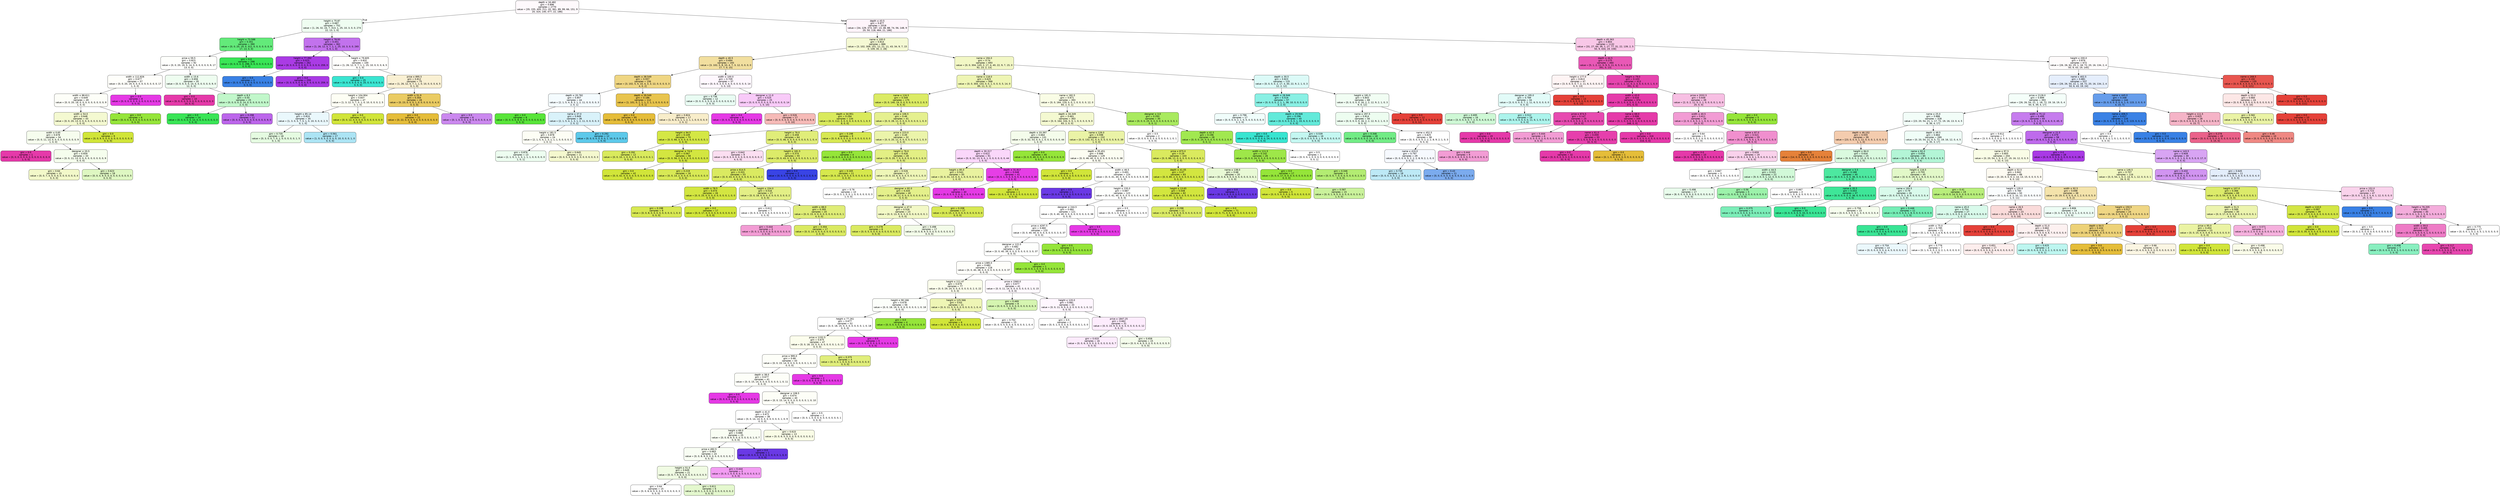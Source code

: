digraph Tree {
node [shape=box, style="filled, rounded", color="black", fontname=helvetica] ;
edge [fontname=helvetica] ;
0 [label=<depth &le; 16.482<br/>gini = 0.896<br/>samples = 2770<br/>value = [35, 155, 405, 211, 20, 361, 89, 99, 66, 151, 9<br/>20, 324, 140, 477, 22, 186]>, fillcolor="#fef9fc"] ;
1 [label=<height &le; 75.87<br/>gini = 0.687<br/>samples = 752<br/>value = [1, 26, 32, 24, 7, 313, 1, 25, 10, 3, 0, 0, 274<br/>22, 13, 1, 0]>, fillcolor="#effdf1"] ;
0 -> 1 [labeldistance=2.5, labelangle=45, headlabel="True"] ;
2 [label=<height &le; 73.588<br/>gini = 0.351<br/>samples = 390<br/>value = [0, 0, 20, 19, 0, 312, 0, 0, 0, 0, 0, 0, 9<br/>17, 13, 0, 0]>, fillcolor="#63ea7a"] ;
1 -> 2 ;
3 [label=<price &le; 59.5<br/>gini = 0.823<br/>samples = 92<br/>value = [0, 0, 20, 19, 0, 14, 0, 0, 0, 0, 0, 0, 9, 17<br/>13, 0, 0]>, fillcolor="#fefffc"] ;
2 -> 3 ;
4 [label=<width &le; 112.826<br/>gini = 0.677<br/>samples = 57<br/>value = [0, 0, 20, 19, 0, 0, 0, 0, 0, 0, 0, 0, 0, 17<br/>1, 0, 0]>, fillcolor="#fefefa"] ;
3 -> 4 ;
5 [label=<width &le; 88.611<br/>gini = 0.649<br/>samples = 49<br/>value = [0, 0, 20, 19, 0, 0, 0, 0, 0, 0, 0, 0, 0, 9<br/>1, 0, 0]>, fillcolor="#fdfef8"] ;
4 -> 5 ;
6 [label=<width &le; 54.0<br/>gini = 0.648<br/>samples = 43<br/>value = [0, 0, 20, 13, 0, 0, 0, 0, 0, 0, 0, 0, 0, 9<br/>1, 0, 0]>, fillcolor="#f4f9d1"] ;
5 -> 6 ;
7 [label=<width &le; 0.65<br/>gini = 0.678<br/>samples = 34<br/>value = [0, 0, 11, 13, 0, 0, 0, 0, 0, 0, 0, 0, 0, 9<br/>1, 0, 0]>, fillcolor="#f6fdee"] ;
6 -> 7 ;
8 [label=<gini = 0.0<br/>samples = 1<br/>value = [0, 0, 0, 0, 0, 0, 0, 0, 0, 0, 0, 0, 0, 0<br/>1, 0, 0]>, fillcolor="#e539a9"] ;
7 -> 8 ;
9 [label=<designer &le; 20.5<br/>gini = 0.659<br/>samples = 33<br/>value = [0, 0, 11, 13, 0, 0, 0, 0, 0, 0, 0, 0, 0, 9<br/>0, 0, 0]>, fillcolor="#f5fded"] ;
7 -> 9 ;
10 [label=<gini = 0.64<br/>samples = 15<br/>value = [0, 0, 7, 4, 0, 0, 0, 0, 0, 0, 0, 0, 0, 4<br/>0, 0, 0]>, fillcolor="#f2f8c9"] ;
9 -> 10 ;
11 [label=<gini = 0.623<br/>samples = 18<br/>value = [0, 0, 4, 9, 0, 0, 0, 0, 0, 0, 0, 0, 0, 5<br/>0, 0, 0]>, fillcolor="#def7c2"] ;
9 -> 11 ;
12 [label=<gini = 0.0<br/>samples = 9<br/>value = [0, 0, 9, 0, 0, 0, 0, 0, 0, 0, 0, 0, 0, 0<br/>0, 0, 0]>, fillcolor="#d1e539"] ;
6 -> 12 ;
13 [label=<gini = 0.0<br/>samples = 6<br/>value = [0, 0, 0, 6, 0, 0, 0, 0, 0, 0, 0, 0, 0, 0<br/>0, 0, 0]>, fillcolor="#95e539"] ;
5 -> 13 ;
14 [label=<gini = 0.0<br/>samples = 8<br/>value = [0, 0, 0, 0, 0, 0, 0, 0, 0, 0, 0, 0, 0, 8<br/>0, 0, 0]>, fillcolor="#e539e5"] ;
4 -> 14 ;
15 [label=<width &le; 15.6<br/>gini = 0.656<br/>samples = 35<br/>value = [0, 0, 0, 0, 0, 14, 0, 0, 0, 0, 0, 0, 9, 0<br/>12, 0, 0]>, fillcolor="#eefdf0"] ;
3 -> 15 ;
16 [label=<gini = 0.0<br/>samples = 10<br/>value = [0, 0, 0, 0, 0, 0, 0, 0, 0, 0, 0, 0, 0, 0<br/>10, 0, 0]>, fillcolor="#e539a9"] ;
15 -> 16 ;
17 [label=<depth &le; 8.3<br/>gini = 0.55<br/>samples = 25<br/>value = [0, 0, 0, 0, 0, 14, 0, 0, 0, 0, 0, 0, 9, 0<br/>2, 0, 0]>, fillcolor="#c1f7ca"] ;
15 -> 17 ;
18 [label=<gini = 0.0<br/>samples = 14<br/>value = [0, 0, 0, 0, 0, 14, 0, 0, 0, 0, 0, 0, 0, 0<br/>0, 0, 0]>, fillcolor="#39e556"] ;
17 -> 18 ;
19 [label=<gini = 0.298<br/>samples = 11<br/>value = [0, 0, 0, 0, 0, 0, 0, 0, 0, 0, 0, 0, 9, 0<br/>2, 0, 0]>, fillcolor="#bc65eb"] ;
17 -> 19 ;
20 [label=<gini = 0.0<br/>samples = 298<br/>value = [0, 0, 0, 0, 0, 298, 0, 0, 0, 0, 0, 0, 0, 0<br/>0, 0, 0]>, fillcolor="#39e556"] ;
2 -> 20 ;
21 [label=<height &le; 78.93<br/>gini = 0.451<br/>samples = 362<br/>value = [1, 26, 12, 5, 7, 1, 1, 25, 10, 3, 0, 0, 265<br/>5, 0, 1, 0]>, fillcolor="#c272ed"] ;
1 -> 21 ;
22 [label=<height &le; 77.392<br/>gini = 0.023<br/>samples = 262<br/>value = [0, 0, 0, 0, 0, 0, 0, 0, 0, 3, 0, 0, 259, 0<br/>0, 0, 0]>, fillcolor="#aa3be5"] ;
21 -> 22 ;
23 [label=<gini = 0.0<br/>samples = 3<br/>value = [0, 0, 0, 0, 0, 0, 0, 0, 0, 3, 0, 0, 0, 0<br/>0, 0, 0]>, fillcolor="#3981e5"] ;
22 -> 23 ;
24 [label=<gini = 0.0<br/>samples = 259<br/>value = [0, 0, 0, 0, 0, 0, 0, 0, 0, 0, 0, 0, 259, 0<br/>0, 0, 0]>, fillcolor="#a939e5"] ;
22 -> 24 ;
25 [label=<height &le; 79.605<br/>gini = 0.832<br/>samples = 100<br/>value = [1, 26, 12, 5, 7, 1, 1, 25, 10, 0, 0, 0, 6, 5<br/>0, 1, 0]>, fillcolor="#fffefc"] ;
21 -> 25 ;
26 [label=<gini = 0.0<br/>samples = 25<br/>value = [0, 0, 0, 0, 0, 0, 0, 25, 0, 0, 0, 0, 0, 0<br/>0, 0, 0]>, fillcolor="#39e5d1"] ;
25 -> 26 ;
27 [label=<price &le; 895.5<br/>gini = 0.812<br/>samples = 75<br/>value = [1, 26, 12, 5, 7, 1, 1, 0, 10, 0, 0, 0, 6, 5<br/>0, 1, 0]>, fillcolor="#f9f0d3"] ;
25 -> 27 ;
28 [label=<height &le; 104.904<br/>gini = 0.837<br/>samples = 47<br/>value = [1, 3, 12, 5, 7, 0, 1, 0, 10, 0, 0, 0, 2, 5<br/>0, 1, 0]>, fillcolor="#fdfef4"] ;
27 -> 28 ;
29 [label=<height &le; 85.14<br/>gini = 0.824<br/>samples = 35<br/>value = [1, 3, 0, 5, 7, 0, 1, 0, 10, 0, 0, 0, 2, 5<br/>0, 1, 0]>, fillcolor="#eaf8fc"] ;
28 -> 29 ;
30 [label=<gini = 0.735<br/>samples = 18<br/>value = [0, 3, 0, 0, 7, 0, 1, 0, 0, 0, 0, 0, 1, 5<br/>0, 1, 0]>, fillcolor="#e5fbe1"] ;
29 -> 30 ;
31 [label=<gini = 0.561<br/>samples = 17<br/>value = [1, 0, 0, 5, 0, 0, 0, 0, 10, 0, 0, 0, 1, 0<br/>0, 0, 0]>, fillcolor="#ace4f4"] ;
29 -> 31 ;
32 [label=<gini = 0.0<br/>samples = 12<br/>value = [0, 0, 12, 0, 0, 0, 0, 0, 0, 0, 0, 0, 0, 0<br/>0, 0, 0]>, fillcolor="#d1e539"] ;
28 -> 32 ;
33 [label=<width &le; 51.9<br/>gini = 0.304<br/>samples = 28<br/>value = [0, 23, 0, 0, 0, 1, 0, 0, 0, 0, 0, 0, 4, 0<br/>0, 0, 0]>, fillcolor="#eacb62"] ;
27 -> 33 ;
34 [label=<gini = 0.0<br/>samples = 22<br/>value = [0, 22, 0, 0, 0, 0, 0, 0, 0, 0, 0, 0, 0, 0<br/>0, 0, 0]>, fillcolor="#e5bd39"] ;
33 -> 34 ;
35 [label=<gini = 0.5<br/>samples = 6<br/>value = [0, 1, 0, 0, 0, 1, 0, 0, 0, 0, 0, 0, 4, 0<br/>0, 0, 0]>, fillcolor="#cb88ef"] ;
33 -> 35 ;
36 [label=<depth &le; 43.5<br/>gini = 0.877<br/>samples = 2018<br/>value = [34, 129, 373, 187, 13, 48, 88, 74, 56, 148, 9<br/>20, 50, 118, 464, 21, 186]>, fillcolor="#fef4fa"] ;
0 -> 36 [labeldistance=2.5, labelangle=-45, headlabel="False"] ;
37 [label=<name &le; 100.0<br/>gini = 0.814<br/>samples = 886<br/>value = [3, 102, 309, 151, 12, 21, 11, 43, 34, 9, 7, 15<br/>0, 109, 30, 2, 28]>, fillcolor="#f5f9d4"] ;
36 -> 37 ;
38 [label=<depth &le; 40.5<br/>gini = 0.694<br/>samples = 193<br/>value = [3, 102, 5, 8, 10, 4, 7, 3, 12, 0, 0, 0, 0<br/>17, 7, 0, 15]>, fillcolor="#f2df9f"] ;
37 -> 38 ;
39 [label=<depth &le; 38.549<br/>gini = 0.557<br/>samples = 156<br/>value = [3, 102, 5, 5, 10, 4, 3, 3, 12, 0, 0, 0, 0, 3<br/>4, 0, 2]>, fillcolor="#efd683"] ;
38 -> 39 ;
40 [label=<depth &le; 20.782<br/>gini = 0.857<br/>samples = 44<br/>value = [2, 1, 5, 4, 9, 3, 1, 2, 11, 0, 0, 0, 0, 3<br/>2, 0, 1]>, fillcolor="#f4fbfe"] ;
39 -> 40 ;
41 [label=<gini = 0.0<br/>samples = 8<br/>value = [0, 0, 0, 0, 8, 0, 0, 0, 0, 0, 0, 0, 0, 0<br/>0, 0, 0]>, fillcolor="#58e539"] ;
40 -> 41 ;
42 [label=<name &le; 37.0<br/>gini = 0.849<br/>samples = 36<br/>value = [2, 1, 5, 4, 1, 3, 1, 2, 11, 0, 0, 0, 0, 3<br/>2, 0, 1]>, fillcolor="#d9f2fa"] ;
40 -> 42 ;
43 [label=<height &le; 181.5<br/>gini = 0.878<br/>samples = 24<br/>value = [2, 1, 5, 4, 1, 3, 1, 1, 1, 0, 0, 0, 0, 3<br/>1, 0, 1]>, fillcolor="#fdfef5"] ;
42 -> 43 ;
44 [label=<gini = 0.876<br/>samples = 13<br/>value = [2, 1, 0, 1, 1, 3, 1, 1, 1, 0, 0, 0, 0, 0<br/>1, 0, 1]>, fillcolor="#edfdf0"] ;
43 -> 44 ;
45 [label=<gini = 0.645<br/>samples = 11<br/>value = [0, 0, 5, 3, 0, 0, 0, 0, 0, 0, 0, 0, 0, 3<br/>0, 0, 0]>, fillcolor="#f4f8ce"] ;
43 -> 45 ;
46 [label=<gini = 0.292<br/>samples = 12<br/>value = [0, 0, 0, 0, 0, 0, 0, 1, 10, 0, 0, 0, 0, 0<br/>1, 0, 0]>, fillcolor="#5dc9ea"] ;
42 -> 46 ;
47 [label=<depth &le; 39.549<br/>gini = 0.186<br/>samples = 112<br/>value = [1, 101, 0, 1, 1, 1, 2, 1, 1, 0, 0, 0, 0, 0<br/>2, 0, 1]>, fillcolor="#e8c44d"] ;
39 -> 47 ;
48 [label=<gini = 0.0<br/>samples = 95<br/>value = [0, 95, 0, 0, 0, 0, 0, 0, 0, 0, 0, 0, 0, 0<br/>0, 0, 0]>, fillcolor="#e5bd39"] ;
47 -> 48 ;
49 [label=<gini = 0.824<br/>samples = 17<br/>value = [1, 6, 0, 1, 1, 1, 2, 1, 1, 0, 0, 0, 0, 0<br/>2, 0, 1]>, fillcolor="#f8edca"] ;
47 -> 49 ;
50 [label=<width &le; 100.0<br/>gini = 0.709<br/>samples = 37<br/>value = [0, 0, 0, 3, 0, 0, 4, 0, 0, 0, 0, 0, 0, 14<br/>3, 0, 13]>, fillcolor="#fef7fe"] ;
38 -> 50 ;
51 [label=<gini = 0.736<br/>samples = 12<br/>value = [0, 0, 0, 3, 0, 0, 4, 0, 0, 0, 0, 0, 0, 0<br/>2, 0, 3]>, fillcolor="#e9fcf3"] ;
50 -> 51 ;
52 [label=<designer &le; 11.0<br/>gini = 0.525<br/>samples = 25<br/>value = [0, 0, 0, 0, 0, 0, 0, 0, 0, 0, 0, 0, 0, 14<br/>1, 0, 10]>, fillcolor="#f8caf8"] ;
50 -> 52 ;
53 [label=<gini = 0.0<br/>samples = 8<br/>value = [0, 0, 0, 0, 0, 0, 0, 0, 0, 0, 0, 0, 0, 8<br/>0, 0, 0]>, fillcolor="#e539e5"] ;
52 -> 53 ;
54 [label=<gini = 0.526<br/>samples = 17<br/>value = [0, 0, 0, 0, 0, 0, 0, 0, 0, 0, 0, 0, 0, 6<br/>1, 0, 10]>, fillcolor="#f6bab7"] ;
52 -> 54 ;
55 [label=<name &le; 194.0<br/>gini = 0.74<br/>samples = 693<br/>value = [0, 0, 304, 143, 2, 17, 4, 40, 22, 9, 7, 15, 0<br/>92, 23, 2, 13]>, fillcolor="#f2f7c5"] ;
37 -> 55 ;
56 [label=<name &le; 118.0<br/>gini = 0.625<br/>samples = 568<br/>value = [0, 0, 304, 143, 0, 0, 1, 0, 0, 0, 5, 14, 0<br/>89, 11, 0, 1]>, fillcolor="#eef5b4"] ;
55 -> 56 ;
57 [label=<name &le; 116.5<br/>gini = 0.349<br/>samples = 175<br/>value = [0, 0, 140, 14, 0, 0, 0, 0, 0, 0, 5, 2, 0, 5<br/>9, 0, 0]>, fillcolor="#dbeb64"] ;
56 -> 57 ;
58 [label=<depth &le; 34.951<br/>gini = 0.294<br/>samples = 134<br/>value = [0, 0, 112, 3, 0, 0, 0, 0, 0, 0, 5, 1, 0, 5<br/>8, 0, 0]>, fillcolor="#d9ea5c"] ;
57 -> 58 ;
59 [label=<height &le; 94.5<br/>gini = 0.109<br/>samples = 70<br/>value = [0, 0, 66, 3, 0, 0, 0, 0, 0, 0, 0, 0, 0, 1<br/>0, 0, 0]>, fillcolor="#d4e745"] ;
58 -> 59 ;
60 [label=<gini = 0.292<br/>samples = 12<br/>value = [0, 0, 10, 1, 0, 0, 0, 0, 0, 0, 0, 0, 0, 1<br/>0, 0, 0]>, fillcolor="#d9ea5d"] ;
59 -> 60 ;
61 [label=<designer &le; 74.0<br/>gini = 0.067<br/>samples = 58<br/>value = [0, 0, 56, 2, 0, 0, 0, 0, 0, 0, 0, 0, 0, 0<br/>0, 0, 0]>, fillcolor="#d3e640"] ;
59 -> 61 ;
62 [label=<gini = 0.0<br/>samples = 42<br/>value = [0, 0, 42, 0, 0, 0, 0, 0, 0, 0, 0, 0, 0, 0<br/>0, 0, 0]>, fillcolor="#d1e539"] ;
61 -> 62 ;
63 [label=<gini = 0.219<br/>samples = 16<br/>value = [0, 0, 14, 2, 0, 0, 0, 0, 0, 0, 0, 0, 0, 0<br/>0, 0, 0]>, fillcolor="#d8e955"] ;
61 -> 63 ;
64 [label=<height &le; 76.0<br/>gini = 0.458<br/>samples = 64<br/>value = [0, 0, 46, 0, 0, 0, 0, 0, 0, 0, 5, 1, 0, 4<br/>8, 0, 0]>, fillcolor="#e0ed79"] ;
58 -> 64 ;
65 [label=<gini = 0.642<br/>samples = 9<br/>value = [0, 0, 3, 0, 0, 0, 0, 0, 0, 0, 0, 0, 0, 2<br/>4, 0, 0]>, fillcolor="#fbdef1"] ;
64 -> 65 ;
66 [label=<height &le; 181.5<br/>gini = 0.374<br/>samples = 55<br/>value = [0, 0, 43, 0, 0, 0, 0, 0, 0, 0, 5, 1, 0, 2<br/>4, 0, 0]>, fillcolor="#dceb69"] ;
64 -> 66 ;
67 [label=<price &le; 614.5<br/>gini = 0.331<br/>samples = 53<br/>value = [0, 0, 43, 0, 0, 0, 0, 0, 0, 0, 3, 1, 0, 2<br/>4, 0, 0]>, fillcolor="#daea61"] ;
66 -> 67 ;
68 [label=<width &le; 78.5<br/>gini = 0.074<br/>samples = 26<br/>value = [0, 0, 25, 0, 0, 0, 0, 0, 0, 0, 0, 1, 0, 0<br/>0, 0, 0]>, fillcolor="#d3e641"] ;
67 -> 68 ;
69 [label=<gini = 0.198<br/>samples = 9<br/>value = [0, 0, 8, 0, 0, 0, 0, 0, 0, 0, 0, 1, 0, 0<br/>0, 0, 0]>, fillcolor="#d7e852"] ;
68 -> 69 ;
70 [label=<gini = 0.0<br/>samples = 17<br/>value = [0, 0, 17, 0, 0, 0, 0, 0, 0, 0, 0, 0, 0, 0<br/>0, 0, 0]>, fillcolor="#d1e539"] ;
68 -> 70 ;
71 [label=<height &le; 154.0<br/>gini = 0.516<br/>samples = 27<br/>value = [0, 0, 18, 0, 0, 0, 0, 0, 0, 0, 3, 0, 0, 2<br/>4, 0, 0]>, fillcolor="#e3ef86"] ;
67 -> 71 ;
72 [label=<gini = 0.612<br/>samples = 7<br/>value = [0, 0, 3, 0, 0, 0, 0, 0, 0, 0, 3, 0, 0, 1<br/>0, 0, 0]>, fillcolor="#ffffff"] ;
71 -> 72 ;
73 [label=<width &le; 88.0<br/>gini = 0.395<br/>samples = 20<br/>value = [0, 0, 15, 0, 0, 0, 0, 0, 0, 0, 0, 0, 0, 1<br/>4, 0, 0]>, fillcolor="#dfed77"] ;
71 -> 73 ;
74 [label=<gini = 0.444<br/>samples = 3<br/>value = [0, 0, 1, 0, 0, 0, 0, 0, 0, 0, 0, 0, 0, 0<br/>2, 0, 0]>, fillcolor="#f29cd4"] ;
73 -> 74 ;
75 [label=<gini = 0.304<br/>samples = 17<br/>value = [0, 0, 14, 0, 0, 0, 0, 0, 0, 0, 0, 0, 0, 1<br/>2, 0, 0]>, fillcolor="#daea61"] ;
73 -> 75 ;
76 [label=<gini = 0.0<br/>samples = 2<br/>value = [0, 0, 0, 0, 0, 0, 0, 0, 0, 0, 2, 0, 0, 0<br/>0, 0, 0]>, fillcolor="#3944e5"] ;
66 -> 76 ;
77 [label=<price &le; 106.5<br/>gini = 0.46<br/>samples = 41<br/>value = [0, 0, 28, 11, 0, 0, 0, 0, 0, 0, 0, 1, 0, 0<br/>1, 0, 0]>, fillcolor="#e5f08f"] ;
57 -> 77 ;
78 [label=<gini = 0.198<br/>samples = 9<br/>value = [0, 0, 8, 0, 0, 0, 0, 0, 0, 0, 0, 0, 0, 0<br/>1, 0, 0]>, fillcolor="#d7e852"] ;
77 -> 78 ;
79 [label=<price &le; 223.0<br/>gini = 0.49<br/>samples = 32<br/>value = [0, 0, 20, 11, 0, 0, 0, 0, 0, 0, 0, 1, 0, 0<br/>0, 0, 0]>, fillcolor="#ebf4aa"] ;
77 -> 79 ;
80 [label=<gini = 0.0<br/>samples = 4<br/>value = [0, 0, 0, 4, 0, 0, 0, 0, 0, 0, 0, 0, 0, 0<br/>0, 0, 0]>, fillcolor="#95e539"] ;
79 -> 80 ;
81 [label=<height &le; 76.0<br/>gini = 0.426<br/>samples = 28<br/>value = [0, 0, 20, 7, 0, 0, 0, 0, 0, 0, 0, 1, 0, 0<br/>0, 0, 0]>, fillcolor="#e3ef84"] ;
79 -> 81 ;
82 [label=<gini = 0.165<br/>samples = 11<br/>value = [0, 0, 10, 1, 0, 0, 0, 0, 0, 0, 0, 0, 0, 0<br/>0, 0, 0]>, fillcolor="#d6e84d"] ;
81 -> 82 ;
83 [label=<gini = 0.526<br/>samples = 17<br/>value = [0, 0, 10, 6, 0, 0, 0, 0, 0, 0, 0, 1, 0, 0<br/>0, 0, 0]>, fillcolor="#eef6b7"] ;
81 -> 83 ;
84 [label=<name &le; 182.5<br/>gini = 0.671<br/>samples = 393<br/>value = [0, 0, 164, 129, 0, 0, 1, 0, 0, 0, 0, 12, 0<br/>84, 2, 0, 1]>, fillcolor="#f9fce5"] ;
56 -> 84 ;
85 [label=<depth &le; 34.349<br/>gini = 0.661<br/>samples = 363<br/>value = [0, 0, 164, 104, 0, 0, 1, 0, 0, 0, 0, 9, 0<br/>83, 2, 0, 0]>, fillcolor="#f4f9d1"] ;
84 -> 85 ;
86 [label=<depth &le; 33.397<br/>gini = 0.664<br/>samples = 131<br/>value = [0, 0, 32, 53, 0, 0, 1, 0, 0, 0, 0, 0, 0, 44<br/>1, 0, 0]>, fillcolor="#f4fceb"] ;
85 -> 86 ;
87 [label=<depth &le; 30.317<br/>gini = 0.622<br/>samples = 91<br/>value = [0, 0, 32, 13, 0, 0, 1, 0, 0, 0, 0, 0, 0, 44<br/>1, 0, 0]>, fillcolor="#fad7fa"] ;
86 -> 87 ;
88 [label=<height &le; 85.0<br/>gini = 0.541<br/>samples = 50<br/>value = [0, 0, 31, 13, 0, 0, 1, 0, 0, 0, 0, 0, 0, 4<br/>1, 0, 0]>, fillcolor="#e9f29f"] ;
87 -> 88 ;
89 [label=<gini = 0.76<br/>samples = 10<br/>value = [0, 0, 3, 2, 0, 0, 1, 0, 0, 0, 0, 0, 0, 3<br/>1, 0, 0]>, fillcolor="#ffffff"] ;
88 -> 89 ;
90 [label=<designer &le; 82.0<br/>gini = 0.434<br/>samples = 40<br/>value = [0, 0, 28, 11, 0, 0, 0, 0, 0, 0, 0, 0, 0, 1<br/>0, 0, 0]>, fillcolor="#e4f08b"] ;
88 -> 90 ;
91 [label=<designer &le; 47.0<br/>gini = 0.526<br/>samples = 23<br/>value = [0, 0, 13, 9, 0, 0, 0, 0, 0, 0, 0, 0, 0, 1<br/>0, 0, 0]>, fillcolor="#f2f8c6"] ;
90 -> 91 ;
92 [label=<gini = 0.278<br/>samples = 6<br/>value = [0, 0, 5, 0, 0, 0, 0, 0, 0, 0, 0, 0, 0, 1<br/>0, 0, 0]>, fillcolor="#daea61"] ;
91 -> 92 ;
93 [label=<gini = 0.498<br/>samples = 17<br/>value = [0, 0, 8, 9, 0, 0, 0, 0, 0, 0, 0, 0, 0, 0<br/>0, 0, 0]>, fillcolor="#f3fce9"] ;
91 -> 93 ;
94 [label=<gini = 0.208<br/>samples = 17<br/>value = [0, 0, 15, 2, 0, 0, 0, 0, 0, 0, 0, 0, 0, 0<br/>0, 0, 0]>, fillcolor="#d7e853"] ;
90 -> 94 ;
95 [label=<depth &le; 31.817<br/>gini = 0.048<br/>samples = 41<br/>value = [0, 0, 1, 0, 0, 0, 0, 0, 0, 0, 0, 0, 0, 40<br/>0, 0, 0]>, fillcolor="#e63ee6"] ;
87 -> 95 ;
96 [label=<gini = 0.0<br/>samples = 40<br/>value = [0, 0, 0, 0, 0, 0, 0, 0, 0, 0, 0, 0, 0, 40<br/>0, 0, 0]>, fillcolor="#e539e5"] ;
95 -> 96 ;
97 [label=<gini = 0.0<br/>samples = 1<br/>value = [0, 0, 1, 0, 0, 0, 0, 0, 0, 0, 0, 0, 0, 0<br/>0, 0, 0]>, fillcolor="#d1e539"] ;
95 -> 97 ;
98 [label=<gini = 0.0<br/>samples = 40<br/>value = [0, 0, 0, 40, 0, 0, 0, 0, 0, 0, 0, 0, 0, 0<br/>0, 0, 0]>, fillcolor="#95e539"] ;
86 -> 98 ;
99 [label=<name &le; 126.0<br/>gini = 0.598<br/>samples = 232<br/>value = [0, 0, 132, 51, 0, 0, 0, 0, 0, 0, 0, 9, 0, 39<br/>1, 0, 0]>, fillcolor="#eaf3a6"] ;
85 -> 99 ;
100 [label=<depth &le; 35.451<br/>gini = 0.688<br/>samples = 129<br/>value = [0, 0, 46, 40, 0, 0, 0, 0, 0, 0, 0, 5, 0, 38<br/>0, 0, 0]>, fillcolor="#fcfdf2"] ;
99 -> 100 ;
101 [label=<gini = 0.0<br/>samples = 5<br/>value = [0, 0, 5, 0, 0, 0, 0, 0, 0, 0, 0, 0, 0, 0<br/>0, 0, 0]>, fillcolor="#d1e539"] ;
100 -> 101 ;
102 [label=<width &le; 46.5<br/>gini = 0.691<br/>samples = 124<br/>value = [0, 0, 41, 40, 0, 0, 0, 0, 0, 0, 0, 5, 0, 38<br/>0, 0, 0]>, fillcolor="#fefffd"] ;
100 -> 102 ;
103 [label=<gini = 0.0<br/>samples = 1<br/>value = [0, 0, 0, 0, 0, 0, 0, 0, 0, 0, 0, 1, 0, 0<br/>0, 0, 0]>, fillcolor="#6a39e5"] ;
102 -> 103 ;
104 [label=<height &le; 235.0<br/>gini = 0.687<br/>samples = 123<br/>value = [0, 0, 41, 40, 0, 0, 0, 0, 0, 0, 0, 4, 0, 38<br/>0, 0, 0]>, fillcolor="#fefffd"] ;
102 -> 104 ;
105 [label=<designer &le; 244.5<br/>gini = 0.682<br/>samples = 121<br/>value = [0, 0, 40, 40, 0, 0, 0, 0, 0, 0, 0, 3, 0, 38<br/>0, 0, 0]>, fillcolor="#ffffff"] ;
104 -> 105 ;
106 [label=<price &le; 4297.5<br/>gini = 0.682<br/>samples = 120<br/>value = [0, 0, 40, 40, 0, 0, 0, 0, 0, 0, 0, 3, 0, 37<br/>0, 0, 0]>, fillcolor="#ffffff"] ;
105 -> 106 ;
107 [label=<designer &le; 122.0<br/>gini = 0.682<br/>samples = 119<br/>value = [0, 0, 40, 39, 0, 0, 0, 0, 0, 0, 0, 3, 0, 37<br/>0, 0, 0]>, fillcolor="#fefffd"] ;
106 -> 107 ;
108 [label=<price &le; 1385.0<br/>gini = 0.682<br/>samples = 118<br/>value = [0, 0, 40, 38, 0, 0, 0, 0, 0, 0, 0, 3, 0, 37<br/>0, 0, 0]>, fillcolor="#fefefa"] ;
107 -> 108 ;
109 [label=<height &le; 111.47<br/>gini = 0.679<br/>samples = 77<br/>value = [0, 0, 29, 24, 0, 0, 0, 0, 0, 0, 0, 2, 0, 22<br/>0, 0, 0]>, fillcolor="#fbfdec"] ;
108 -> 109 ;
110 [label=<height &le; 90.166<br/>gini = 0.678<br/>samples = 56<br/>value = [0, 0, 18, 19, 0, 0, 0, 0, 0, 0, 0, 1, 0, 18<br/>0, 0, 0]>, fillcolor="#fcfefa"] ;
109 -> 110 ;
111 [label=<height &le; 77.261<br/>gini = 0.677<br/>samples = 52<br/>value = [0, 0, 18, 15, 0, 0, 0, 0, 0, 0, 0, 1, 0, 18<br/>0, 0, 0]>, fillcolor="#ffffff"] ;
110 -> 111 ;
112 [label=<price &le; 1152.5<br/>gini = 0.675<br/>samples = 47<br/>value = [0, 0, 18, 15, 0, 0, 0, 0, 0, 0, 0, 1, 0, 13<br/>0, 0, 0]>, fillcolor="#fbfdec"] ;
111 -> 112 ;
113 [label=<price &le; 995.0<br/>gini = 0.68<br/>samples = 43<br/>value = [0, 0, 15, 14, 0, 0, 0, 0, 0, 0, 0, 1, 0, 13<br/>0, 0, 0]>, fillcolor="#fdfef8"] ;
112 -> 113 ;
114 [label=<depth &le; 38.0<br/>gini = 0.677<br/>samples = 41<br/>value = [0, 0, 15, 14, 0, 0, 0, 0, 0, 0, 0, 1, 0, 11<br/>0, 0, 0]>, fillcolor="#fdfef8"] ;
113 -> 114 ;
115 [label=<gini = 0.0<br/>samples = 1<br/>value = [0, 0, 0, 0, 0, 0, 0, 0, 0, 0, 0, 0, 0, 1<br/>0, 0, 0]>, fillcolor="#e539e5"] ;
114 -> 115 ;
116 [label=<designer &le; 108.5<br/>gini = 0.674<br/>samples = 40<br/>value = [0, 0, 15, 14, 0, 0, 0, 0, 0, 0, 0, 1, 0, 10<br/>0, 0, 0]>, fillcolor="#fdfef7"] ;
114 -> 116 ;
117 [label=<depth &le; 41.0<br/>gini = 0.672<br/>samples = 38<br/>value = [0, 0, 14, 14, 0, 0, 0, 0, 0, 0, 0, 1, 0, 9<br/>0, 0, 0]>, fillcolor="#ffffff"] ;
116 -> 117 ;
118 [label=<height &le; 69.0<br/>gini = 0.688<br/>samples = 25<br/>value = [0, 0, 8, 9, 0, 0, 0, 0, 0, 0, 0, 1, 0, 7<br/>0, 0, 0]>, fillcolor="#f9fdf3"] ;
117 -> 118 ;
119 [label=<price &le; 492.5<br/>gini = 0.663<br/>samples = 24<br/>value = [0, 0, 8, 9, 0, 0, 0, 0, 0, 0, 0, 0, 0, 7<br/>0, 0, 0]>, fillcolor="#f8fdf3"] ;
118 -> 119 ;
120 [label=<height &le; 51.0<br/>gini = 0.649<br/>samples = 21<br/>value = [0, 0, 7, 9, 0, 0, 0, 0, 0, 0, 0, 0, 0, 5<br/>0, 0, 0]>, fillcolor="#f0fbe3"] ;
119 -> 120 ;
121 [label=<gini = 0.64<br/>samples = 15<br/>value = [0, 0, 6, 6, 0, 0, 0, 0, 0, 0, 0, 0, 0, 3<br/>0, 0, 0]>, fillcolor="#ffffff"] ;
120 -> 121 ;
122 [label=<gini = 0.611<br/>samples = 6<br/>value = [0, 0, 1, 3, 0, 0, 0, 0, 0, 0, 0, 0, 0, 2<br/>0, 0, 0]>, fillcolor="#e4f8ce"] ;
120 -> 122 ;
123 [label=<gini = 0.444<br/>samples = 3<br/>value = [0, 0, 1, 0, 0, 0, 0, 0, 0, 0, 0, 0, 0, 2<br/>0, 0, 0]>, fillcolor="#f29cf2"] ;
119 -> 123 ;
124 [label=<gini = 0.0<br/>samples = 1<br/>value = [0, 0, 0, 0, 0, 0, 0, 0, 0, 0, 0, 1, 0, 0<br/>0, 0, 0]>, fillcolor="#6a39e5"] ;
118 -> 124 ;
125 [label=<gini = 0.615<br/>samples = 13<br/>value = [0, 0, 6, 5, 0, 0, 0, 0, 0, 0, 0, 0, 0, 2<br/>0, 0, 0]>, fillcolor="#f9fce6"] ;
117 -> 125 ;
126 [label=<gini = 0.5<br/>samples = 2<br/>value = [0, 0, 1, 0, 0, 0, 0, 0, 0, 0, 0, 0, 0, 1<br/>0, 0, 0]>, fillcolor="#ffffff"] ;
116 -> 126 ;
127 [label=<gini = 0.0<br/>samples = 2<br/>value = [0, 0, 0, 0, 0, 0, 0, 0, 0, 0, 0, 0, 0, 2<br/>0, 0, 0]>, fillcolor="#e539e5"] ;
113 -> 127 ;
128 [label=<gini = 0.375<br/>samples = 4<br/>value = [0, 0, 3, 1, 0, 0, 0, 0, 0, 0, 0, 0, 0, 0<br/>0, 0, 0]>, fillcolor="#e0ee7b"] ;
112 -> 128 ;
129 [label=<gini = 0.0<br/>samples = 5<br/>value = [0, 0, 0, 0, 0, 0, 0, 0, 0, 0, 0, 0, 0, 5<br/>0, 0, 0]>, fillcolor="#e539e5"] ;
111 -> 129 ;
130 [label=<gini = 0.0<br/>samples = 4<br/>value = [0, 0, 0, 4, 0, 0, 0, 0, 0, 0, 0, 0, 0, 0<br/>0, 0, 0]>, fillcolor="#95e539"] ;
110 -> 130 ;
131 [label=<height &le; 125.566<br/>gini = 0.63<br/>samples = 21<br/>value = [0, 0, 11, 5, 0, 0, 0, 0, 0, 0, 0, 1, 0, 4<br/>0, 0, 0]>, fillcolor="#eef5b5"] ;
109 -> 131 ;
132 [label=<gini = 0.0<br/>samples = 6<br/>value = [0, 0, 6, 0, 0, 0, 0, 0, 0, 0, 0, 0, 0, 0<br/>0, 0, 0]>, fillcolor="#d1e539"] ;
131 -> 132 ;
133 [label=<gini = 0.702<br/>samples = 15<br/>value = [0, 0, 5, 5, 0, 0, 0, 0, 0, 0, 0, 1, 0, 4<br/>0, 0, 0]>, fillcolor="#ffffff"] ;
131 -> 133 ;
134 [label=<price &le; 1560.0<br/>gini = 0.677<br/>samples = 41<br/>value = [0, 0, 11, 14, 0, 0, 0, 0, 0, 0, 0, 1, 0, 15<br/>0, 0, 0]>, fillcolor="#fef8fe"] ;
108 -> 134 ;
135 [label=<gini = 0.469<br/>samples = 8<br/>value = [0, 0, 0, 5, 0, 0, 0, 0, 0, 0, 0, 0, 0, 3<br/>0, 0, 0]>, fillcolor="#d5f5b0"] ;
134 -> 135 ;
136 [label=<height &le; 120.0<br/>gini = 0.681<br/>samples = 33<br/>value = [0, 0, 11, 9, 0, 0, 0, 0, 0, 0, 0, 1, 0, 12<br/>0, 0, 0]>, fillcolor="#fef6fe"] ;
134 -> 136 ;
137 [label=<gini = 0.5<br/>samples = 2<br/>value = [0, 0, 1, 0, 0, 0, 0, 0, 0, 0, 0, 1, 0, 0<br/>0, 0, 0]>, fillcolor="#ffffff"] ;
136 -> 137 ;
138 [label=<price &le; 1847.25<br/>gini = 0.662<br/>samples = 31<br/>value = [0, 0, 10, 9, 0, 0, 0, 0, 0, 0, 0, 0, 0, 12<br/>0, 0, 0]>, fillcolor="#fdecfd"] ;
136 -> 138 ;
139 [label=<gini = 0.633<br/>samples = 16<br/>value = [0, 0, 6, 3, 0, 0, 0, 0, 0, 0, 0, 0, 0, 7<br/>0, 0, 0]>, fillcolor="#fcebfc"] ;
138 -> 139 ;
140 [label=<gini = 0.658<br/>samples = 15<br/>value = [0, 0, 4, 6, 0, 0, 0, 0, 0, 0, 0, 0, 0, 5<br/>0, 0, 0]>, fillcolor="#f4fceb"] ;
138 -> 140 ;
141 [label=<gini = 0.0<br/>samples = 1<br/>value = [0, 0, 0, 1, 0, 0, 0, 0, 0, 0, 0, 0, 0, 0<br/>0, 0, 0]>, fillcolor="#95e539"] ;
107 -> 141 ;
142 [label=<gini = 0.0<br/>samples = 1<br/>value = [0, 0, 0, 1, 0, 0, 0, 0, 0, 0, 0, 0, 0, 0<br/>0, 0, 0]>, fillcolor="#95e539"] ;
106 -> 142 ;
143 [label=<gini = 0.0<br/>samples = 1<br/>value = [0, 0, 0, 0, 0, 0, 0, 0, 0, 0, 0, 0, 0, 1<br/>0, 0, 0]>, fillcolor="#e539e5"] ;
105 -> 143 ;
144 [label=<gini = 0.5<br/>samples = 2<br/>value = [0, 0, 1, 0, 0, 0, 0, 0, 0, 0, 0, 1, 0, 0<br/>0, 0, 0]>, fillcolor="#ffffff"] ;
104 -> 144 ;
145 [label=<price &le; 875.0<br/>gini = 0.29<br/>samples = 103<br/>value = [0, 0, 86, 11, 0, 0, 0, 0, 0, 0, 0, 4, 0, 1<br/>1, 0, 0]>, fillcolor="#daea5e"] ;
99 -> 145 ;
146 [label=<depth &le; 41.05<br/>gini = 0.07<br/>samples = 83<br/>value = [0, 0, 80, 2, 0, 0, 0, 0, 0, 0, 0, 1, 0, 0<br/>0, 0, 0]>, fillcolor="#d3e640"] ;
145 -> 146 ;
147 [label=<height &le; 13.65<br/>gini = 0.048<br/>samples = 82<br/>value = [0, 0, 80, 2, 0, 0, 0, 0, 0, 0, 0, 0, 0, 0<br/>0, 0, 0]>, fillcolor="#d2e63e"] ;
146 -> 147 ;
148 [label=<gini = 0.298<br/>samples = 11<br/>value = [0, 0, 9, 2, 0, 0, 0, 0, 0, 0, 0, 0, 0, 0<br/>0, 0, 0]>, fillcolor="#dbeb65"] ;
147 -> 148 ;
149 [label=<gini = 0.0<br/>samples = 71<br/>value = [0, 0, 71, 0, 0, 0, 0, 0, 0, 0, 0, 0, 0, 0<br/>0, 0, 0]>, fillcolor="#d1e539"] ;
147 -> 149 ;
150 [label=<gini = 0.0<br/>samples = 1<br/>value = [0, 0, 0, 0, 0, 0, 0, 0, 0, 0, 0, 1, 0, 0<br/>0, 0, 0]>, fillcolor="#6a39e5"] ;
146 -> 150 ;
151 [label=<name &le; 138.0<br/>gini = 0.68<br/>samples = 20<br/>value = [0, 0, 6, 9, 0, 0, 0, 0, 0, 0, 0, 3, 0, 1<br/>1, 0, 0]>, fillcolor="#e8f9d5"] ;
145 -> 151 ;
152 [label=<gini = 0.0<br/>samples = 5<br/>value = [0, 0, 5, 0, 0, 0, 0, 0, 0, 0, 0, 0, 0, 0<br/>0, 0, 0]>, fillcolor="#d1e539"] ;
151 -> 152 ;
153 [label=<gini = 0.587<br/>samples = 15<br/>value = [0, 0, 1, 9, 0, 0, 0, 0, 0, 0, 0, 3, 0, 1<br/>1, 0, 0]>, fillcolor="#caf29c"] ;
151 -> 153 ;
154 [label=<designer &le; 3.0<br/>gini = 0.293<br/>samples = 30<br/>value = [0, 0, 0, 25, 0, 0, 0, 0, 0, 0, 0, 3, 0, 1<br/>0, 0, 1]>, fillcolor="#a9ea5e"] ;
84 -> 154 ;
155 [label=<gini = 0.5<br/>samples = 2<br/>value = [0, 0, 0, 0, 0, 0, 0, 0, 0, 0, 0, 1, 0, 1<br/>0, 0, 0]>, fillcolor="#ffffff"] ;
154 -> 155 ;
156 [label=<depth &le; 42.5<br/>gini = 0.196<br/>samples = 28<br/>value = [0, 0, 0, 25, 0, 0, 0, 0, 0, 0, 0, 2, 0, 0<br/>0, 0, 1]>, fillcolor="#a1e850"] ;
154 -> 156 ;
157 [label=<width &le; 111.5<br/>gini = 0.142<br/>samples = 26<br/>value = [0, 0, 0, 24, 0, 0, 0, 0, 0, 0, 0, 2, 0, 0<br/>0, 0, 0]>, fillcolor="#9ee749"] ;
156 -> 157 ;
158 [label=<gini = 0.0<br/>samples = 17<br/>value = [0, 0, 0, 17, 0, 0, 0, 0, 0, 0, 0, 0, 0, 0<br/>0, 0, 0]>, fillcolor="#95e539"] ;
157 -> 158 ;
159 [label=<gini = 0.346<br/>samples = 9<br/>value = [0, 0, 0, 7, 0, 0, 0, 0, 0, 0, 0, 2, 0, 0<br/>0, 0, 0]>, fillcolor="#b3ec72"] ;
157 -> 159 ;
160 [label=<gini = 0.5<br/>samples = 2<br/>value = [0, 0, 0, 1, 0, 0, 0, 0, 0, 0, 0, 0, 0, 0<br/>0, 0, 1]>, fillcolor="#ffffff"] ;
156 -> 160 ;
161 [label=<depth &le; 30.5<br/>gini = 0.823<br/>samples = 125<br/>value = [0, 0, 0, 0, 2, 17, 3, 40, 22, 9, 2, 1, 0, 3<br/>12, 2, 12]>, fillcolor="#dcfaf7"] ;
55 -> 161 ;
162 [label=<depth &le; 28.946<br/>gini = 0.519<br/>samples = 57<br/>value = [0, 0, 0, 0, 2, 1, 1, 38, 10, 0, 0, 0, 0, 0<br/>3, 2, 0]>, fillcolor="#89f0e4"] ;
161 -> 162 ;
163 [label=<gini = 0.796<br/>samples = 17<br/>value = [0, 0, 0, 0, 2, 1, 0, 5, 4, 0, 0, 0, 0, 0<br/>3, 2, 0]>, fillcolor="#f0fdfb"] ;
162 -> 163 ;
164 [label=<depth &le; 29.946<br/>gini = 0.296<br/>samples = 40<br/>value = [0, 0, 0, 0, 0, 0, 1, 33, 6, 0, 0, 0, 0, 0<br/>0, 0, 0]>, fillcolor="#62eada"] ;
162 -> 164 ;
165 [label=<gini = 0.0<br/>samples = 24<br/>value = [0, 0, 0, 0, 0, 0, 0, 24, 0, 0, 0, 0, 0, 0<br/>0, 0, 0]>, fillcolor="#39e5d1"] ;
164 -> 165 ;
166 [label=<gini = 0.539<br/>samples = 16<br/>value = [0, 0, 0, 0, 0, 0, 1, 9, 6, 0, 0, 0, 0, 0<br/>0, 0, 0]>, fillcolor="#c4f7f1"] ;
164 -> 166 ;
167 [label=<height &le; 181.5<br/>gini = 0.843<br/>samples = 68<br/>value = [0, 0, 0, 0, 0, 16, 2, 2, 12, 9, 2, 1, 0, 3<br/>9, 0, 12]>, fillcolor="#f1fdf3"] ;
161 -> 167 ;
168 [label=<name &le; 297.5<br/>gini = 0.814<br/>samples = 56<br/>value = [0, 0, 0, 0, 0, 16, 2, 2, 12, 9, 2, 1, 0, 3<br/>9, 0, 0]>, fillcolor="#edfdf0"] ;
167 -> 168 ;
169 [label=<gini = 0.346<br/>samples = 18<br/>value = [0, 0, 0, 0, 0, 14, 0, 0, 4, 0, 0, 0, 0, 0<br/>0, 0, 0]>, fillcolor="#72ec86"] ;
168 -> 169 ;
170 [label=<name &le; 452.5<br/>gini = 0.825<br/>samples = 38<br/>value = [0, 0, 0, 0, 0, 2, 2, 2, 8, 9, 2, 1, 0, 3<br/>9, 0, 0]>, fillcolor="#ffffff"] ;
168 -> 170 ;
171 [label=<name &le; 410.0<br/>gini = 0.797<br/>samples = 29<br/>value = [0, 0, 0, 0, 0, 2, 2, 2, 8, 9, 2, 1, 0, 0<br/>3, 0, 0]>, fillcolor="#f6f9fe"] ;
170 -> 171 ;
172 [label=<gini = 0.735<br/>samples = 18<br/>value = [0, 0, 0, 0, 0, 2, 2, 2, 8, 1, 0, 0, 0, 0<br/>3, 0, 0]>, fillcolor="#bde9f6"] ;
171 -> 172 ;
173 [label=<gini = 0.43<br/>samples = 11<br/>value = [0, 0, 0, 0, 0, 0, 0, 0, 0, 8, 2, 1, 0, 0<br/>0, 0, 0]>, fillcolor="#7babee"] ;
171 -> 173 ;
174 [label=<gini = 0.444<br/>samples = 9<br/>value = [0, 0, 0, 0, 0, 0, 0, 0, 0, 0, 0, 0, 0, 3<br/>6, 0, 0]>, fillcolor="#f29cd4"] ;
170 -> 174 ;
175 [label=<gini = 0.0<br/>samples = 12<br/>value = [0, 0, 0, 0, 0, 0, 0, 0, 0, 0, 0, 0, 0, 0<br/>0, 0, 12]>, fillcolor="#e54139"] ;
167 -> 175 ;
176 [label=<depth &le; 45.363<br/>gini = 0.804<br/>samples = 1132<br/>value = [31, 27, 64, 36, 1, 27, 77, 31, 22, 139, 2, 5<br/>50, 9, 434, 19, 158]>, fillcolor="#f8c7e7"] ;
36 -> 176 ;
177 [label=<depth &le; 44.5<br/>gini = 0.275<br/>samples = 460<br/>value = [5, 1, 2, 11, 0, 9, 5, 11, 6, 5, 0, 1, 0, 0<br/>391, 0, 13]>, fillcolor="#e958b6"] ;
176 -> 177 ;
178 [label=<height &le; 177.0<br/>gini = 0.813<br/>samples = 47<br/>value = [3, 0, 0, 0, 0, 7, 2, 11, 6, 5, 0, 0, 0, 0<br/>0, 0, 13]>, fillcolor="#fef4f4"] ;
177 -> 178 ;
179 [label=<designer &le; 195.0<br/>gini = 0.789<br/>samples = 34<br/>value = [3, 0, 0, 0, 0, 7, 2, 11, 6, 5, 0, 0, 0, 0<br/>0, 0, 0]>, fillcolor="#e2fbf8"] ;
178 -> 179 ;
180 [label=<gini = 0.695<br/>samples = 16<br/>value = [3, 0, 0, 0, 0, 7, 2, 0, 0, 4, 0, 0, 0, 0<br/>0, 0, 0]>, fillcolor="#cef8d5"] ;
179 -> 180 ;
181 [label=<gini = 0.512<br/>samples = 18<br/>value = [0, 0, 0, 0, 0, 0, 0, 11, 6, 1, 0, 0, 0, 0<br/>0, 0, 0]>, fillcolor="#acf4ec"] ;
179 -> 181 ;
182 [label=<gini = 0.0<br/>samples = 13<br/>value = [0, 0, 0, 0, 0, 0, 0, 0, 0, 0, 0, 0, 0, 0<br/>0, 0, 13]>, fillcolor="#e54139"] ;
178 -> 182 ;
183 [label=<height &le; 79.0<br/>gini = 0.103<br/>samples = 413<br/>value = [2, 1, 2, 11, 0, 2, 3, 0, 0, 0, 0, 1, 0, 0<br/>391, 0, 0]>, fillcolor="#e644ae"] ;
177 -> 183 ;
184 [label=<width &le; 43.0<br/>gini = 0.016<br/>samples = 374<br/>value = [0, 1, 0, 0, 0, 0, 2, 0, 0, 0, 0, 0, 0, 0<br/>371, 0, 0]>, fillcolor="#e53baa"] ;
183 -> 184 ;
185 [label=<price &le; 874.5<br/>gini = 0.147<br/>samples = 25<br/>value = [0, 0, 0, 0, 0, 0, 2, 0, 0, 0, 0, 0, 0, 0<br/>23, 0, 0]>, fillcolor="#e74ab0"] ;
184 -> 185 ;
186 [label=<gini = 0.0<br/>samples = 19<br/>value = [0, 0, 0, 0, 0, 0, 0, 0, 0, 0, 0, 0, 0, 0<br/>19, 0, 0]>, fillcolor="#e539a9"] ;
185 -> 186 ;
187 [label=<gini = 0.444<br/>samples = 6<br/>value = [0, 0, 0, 0, 0, 0, 2, 0, 0, 0, 0, 0, 0, 0<br/>4, 0, 0]>, fillcolor="#f29cd4"] ;
185 -> 187 ;
188 [label=<name &le; 68.0<br/>gini = 0.006<br/>samples = 349<br/>value = [0, 1, 0, 0, 0, 0, 0, 0, 0, 0, 0, 0, 0, 0<br/>348, 0, 0]>, fillcolor="#e53aa9"] ;
184 -> 188 ;
189 [label=<name &le; 61.0<br/>gini = 0.059<br/>samples = 33<br/>value = [0, 1, 0, 0, 0, 0, 0, 0, 0, 0, 0, 0, 0, 0<br/>32, 0, 0]>, fillcolor="#e63fac"] ;
188 -> 189 ;
190 [label=<gini = 0.0<br/>samples = 32<br/>value = [0, 0, 0, 0, 0, 0, 0, 0, 0, 0, 0, 0, 0, 0<br/>32, 0, 0]>, fillcolor="#e539a9"] ;
189 -> 190 ;
191 [label=<gini = 0.0<br/>samples = 1<br/>value = [0, 1, 0, 0, 0, 0, 0, 0, 0, 0, 0, 0, 0, 0<br/>0, 0, 0]>, fillcolor="#e5bd39"] ;
189 -> 191 ;
192 [label=<gini = 0.0<br/>samples = 316<br/>value = [0, 0, 0, 0, 0, 0, 0, 0, 0, 0, 0, 0, 0, 0<br/>316, 0, 0]>, fillcolor="#e539a9"] ;
188 -> 192 ;
193 [label=<price &le; 2032.5<br/>gini = 0.648<br/>samples = 39<br/>value = [2, 0, 2, 11, 0, 2, 1, 0, 0, 0, 0, 1, 0, 0<br/>20, 0, 0]>, fillcolor="#f7bfe3"] ;
183 -> 193 ;
194 [label=<width &le; 40.5<br/>gini = 0.611<br/>samples = 34<br/>value = [2, 0, 2, 6, 0, 2, 1, 0, 0, 0, 0, 1, 0, 0<br/>20, 0, 0]>, fillcolor="#f29cd4"] ;
193 -> 194 ;
195 [label=<gini = 0.64<br/>samples = 5<br/>value = [2, 0, 0, 0, 0, 2, 0, 0, 0, 0, 0, 0, 0, 0<br/>1, 0, 0]>, fillcolor="#ffffff"] ;
194 -> 195 ;
196 [label=<name &le; 87.0<br/>gini = 0.521<br/>samples = 29<br/>value = [0, 0, 2, 6, 0, 0, 1, 0, 0, 0, 0, 1, 0, 0<br/>19, 0, 0]>, fillcolor="#f08fce"] ;
194 -> 196 ;
197 [label=<gini = 0.0<br/>samples = 10<br/>value = [0, 0, 0, 0, 0, 0, 0, 0, 0, 0, 0, 0, 0, 0<br/>10, 0, 0]>, fillcolor="#e539a9"] ;
196 -> 197 ;
198 [label=<gini = 0.659<br/>samples = 19<br/>value = [0, 0, 2, 6, 0, 0, 1, 0, 0, 0, 0, 1, 0, 0<br/>9, 0, 0]>, fillcolor="#f9d1eb"] ;
196 -> 198 ;
199 [label=<gini = 0.0<br/>samples = 5<br/>value = [0, 0, 0, 5, 0, 0, 0, 0, 0, 0, 0, 0, 0, 0<br/>0, 0, 0]>, fillcolor="#95e539"] ;
193 -> 199 ;
200 [label=<height &le; 200.0<br/>gini = 0.876<br/>samples = 672<br/>value = [26, 26, 62, 25, 1, 18, 72, 20, 16, 134, 2, 4<br/>50, 9, 43, 19, 145]>, fillcolor="#fefbfb"] ;
176 -> 200 ;
201 [label=<name &le; 402.5<br/>gini = 0.881<br/>samples = 537<br/>value = [26, 26, 54, 22, 1, 18, 72, 20, 16, 134, 2, 4<br/>50, 6, 43, 19, 24]>, fillcolor="#e5eefc"] ;
200 -> 201 ;
202 [label=<price &le; 2128.0<br/>gini = 0.899<br/>samples = 393<br/>value = [26, 26, 54, 22, 1, 18, 72, 19, 16, 19, 0, 4<br/>50, 6, 39, 4, 17]>, fillcolor="#f4fef9"] ;
201 -> 202 ;
203 [label=<name &le; 25.0<br/>gini = 0.886<br/>samples = 328<br/>value = [23, 20, 54, 21, 1, 17, 72, 19, 16, 13, 0, 4, 5<br/>6, 36, 4, 17]>, fillcolor="#f2fdf8"] ;
202 -> 203 ;
204 [label=<depth &le; 46.152<br/>gini = 0.555<br/>samples = 39<br/>value = [23, 0, 0, 0, 1, 12, 0, 0, 0, 1, 0, 0, 0, 0<br/>1, 1, 0]>, fillcolor="#f4ccae"] ;
203 -> 204 ;
205 [label=<gini = 0.0<br/>samples = 14<br/>value = [14, 0, 0, 0, 0, 0, 0, 0, 0, 0, 0, 0, 0, 0<br/>0, 0, 0]>, fillcolor="#e58139"] ;
204 -> 205 ;
206 [label=<height &le; 84.0<br/>gini = 0.634<br/>samples = 25<br/>value = [9, 0, 0, 0, 1, 12, 0, 0, 0, 1, 0, 0, 0, 0<br/>1, 1, 0]>, fillcolor="#dafadf"] ;
204 -> 206 ;
207 [label=<gini = 0.667<br/>samples = 3<br/>value = [0, 0, 0, 0, 0, 0, 0, 0, 0, 1, 0, 0, 0, 0<br/>1, 1, 0]>, fillcolor="#ffffff"] ;
206 -> 207 ;
208 [label=<width &le; 44.5<br/>gini = 0.533<br/>samples = 22<br/>value = [9, 0, 0, 0, 1, 12, 0, 0, 0, 0, 0, 0, 0, 0<br/>0, 0, 0]>, fillcolor="#d1f9d8"] ;
206 -> 208 ;
209 [label=<gini = 0.498<br/>samples = 17<br/>value = [8, 0, 0, 0, 0, 9, 0, 0, 0, 0, 0, 0, 0, 0<br/>0, 0, 0]>, fillcolor="#e9fcec"] ;
208 -> 209 ;
210 [label=<gini = 0.56<br/>samples = 5<br/>value = [1, 0, 0, 0, 1, 3, 0, 0, 0, 0, 0, 0, 0, 0<br/>0, 0, 0]>, fillcolor="#9cf2aa"] ;
208 -> 210 ;
211 [label=<depth &le; 49.5<br/>gini = 0.864<br/>samples = 289<br/>value = [0, 20, 54, 21, 0, 5, 72, 19, 16, 12, 0, 4, 5<br/>6, 35, 3, 17]>, fillcolor="#f0fdf7"] ;
203 -> 211 ;
212 [label=<name &le; 82.0<br/>gini = 0.654<br/>samples = 85<br/>value = [0, 0, 0, 20, 0, 1, 45, 0, 0, 0, 0, 4, 0, 5<br/>3, 3, 4]>, fillcolor="#b3f5d6"] ;
211 -> 212 ;
213 [label=<designer &le; 5.5<br/>gini = 0.188<br/>samples = 40<br/>value = [0, 0, 0, 1, 0, 0, 36, 0, 0, 0, 0, 1, 0, 1<br/>1, 0, 0]>, fillcolor="#4de8a0"] ;
212 -> 213 ;
214 [label=<gini = 0.667<br/>samples = 3<br/>value = [0, 0, 0, 1, 0, 0, 0, 0, 0, 0, 0, 1, 0, 1<br/>0, 0, 0]>, fillcolor="#ffffff"] ;
213 -> 214 ;
215 [label=<name &le; 35.5<br/>gini = 0.053<br/>samples = 37<br/>value = [0, 0, 0, 0, 0, 0, 36, 0, 0, 0, 0, 0, 0, 0<br/>1, 0, 0]>, fillcolor="#3ee698"] ;
213 -> 215 ;
216 [label=<gini = 0.375<br/>samples = 4<br/>value = [0, 0, 0, 0, 0, 0, 3, 0, 0, 0, 0, 0, 0, 0<br/>1, 0, 0]>, fillcolor="#7beeb8"] ;
215 -> 216 ;
217 [label=<gini = 0.0<br/>samples = 33<br/>value = [0, 0, 0, 0, 0, 0, 33, 0, 0, 0, 0, 0, 0, 0<br/>0, 0, 0]>, fillcolor="#39e595"] ;
215 -> 217 ;
218 [label=<height &le; 116.5<br/>gini = 0.755<br/>samples = 45<br/>value = [0, 0, 0, 19, 0, 1, 9, 0, 0, 0, 0, 3, 0, 4<br/>2, 3, 4]>, fillcolor="#e2f8c8"] ;
212 -> 218 ;
219 [label=<name &le; 193.5<br/>gini = 0.79<br/>samples = 26<br/>value = [0, 0, 0, 5, 0, 1, 9, 0, 0, 0, 0, 3, 0, 4<br/>1, 3, 0]>, fillcolor="#d9faeb"] ;
218 -> 219 ;
220 [label=<gini = 0.756<br/>samples = 15<br/>value = [0, 0, 0, 5, 0, 0, 1, 0, 0, 0, 0, 3, 0, 4<br/>0, 2, 0]>, fillcolor="#f5fded"] ;
219 -> 220 ;
221 [label=<gini = 0.446<br/>samples = 11<br/>value = [0, 0, 0, 0, 0, 1, 8, 0, 0, 0, 0, 0, 0, 0<br/>1, 1, 0]>, fillcolor="#74edb5"] ;
219 -> 221 ;
222 [label=<gini = 0.41<br/>samples = 19<br/>value = [0, 0, 0, 14, 0, 0, 0, 0, 0, 0, 0, 0, 0, 0<br/>1, 0, 4]>, fillcolor="#b8ee7b"] ;
218 -> 222 ;
223 [label=<name &le; 97.5<br/>gini = 0.855<br/>samples = 204<br/>value = [0, 20, 54, 1, 0, 4, 27, 19, 16, 12, 0, 0, 5<br/>1, 32, 0, 13]>, fillcolor="#f9fce6"] ;
211 -> 223 ;
224 [label=<depth &le; 52.5<br/>gini = 0.842<br/>samples = 88<br/>value = [0, 20, 0, 0, 0, 2, 14, 13, 15, 0, 0, 0, 5, 0<br/>6, 0, 13]>, fillcolor="#fdfaf1"] ;
223 -> 224 ;
225 [label=<height &le; 135.0<br/>gini = 0.784<br/>samples = 50<br/>value = [0, 1, 0, 0, 0, 2, 10, 12, 13, 0, 0, 0, 0, 0<br/>1, 0, 11]>, fillcolor="#fafdfe"] ;
224 -> 225 ;
226 [label=<name &le; 45.0<br/>gini = 0.754<br/>samples = 27<br/>value = [0, 1, 0, 0, 0, 2, 10, 6, 6, 0, 0, 0, 0, 0<br/>1, 0, 1]>, fillcolor="#d9faeb"] ;
225 -> 226 ;
227 [label=<gini = 0.0<br/>samples = 6<br/>value = [0, 0, 0, 0, 0, 0, 6, 0, 0, 0, 0, 0, 0, 0<br/>0, 0, 0]>, fillcolor="#39e595"] ;
226 -> 227 ;
228 [label=<width &le; 75.0<br/>gini = 0.785<br/>samples = 21<br/>value = [0, 1, 0, 0, 0, 2, 4, 6, 6, 0, 0, 0, 0, 0<br/>1, 0, 1]>, fillcolor="#ffffff"] ;
226 -> 228 ;
229 [label=<gini = 0.704<br/>samples = 14<br/>value = [0, 0, 0, 0, 0, 0, 4, 4, 5, 0, 0, 0, 0, 0<br/>0, 0, 1]>, fillcolor="#ebf8fc"] ;
228 -> 229 ;
230 [label=<gini = 0.776<br/>samples = 7<br/>value = [0, 1, 0, 0, 0, 2, 0, 2, 1, 0, 0, 0, 0, 0<br/>1, 0, 0]>, fillcolor="#ffffff"] ;
228 -> 230 ;
231 [label=<name &le; 26.5<br/>gini = 0.65<br/>samples = 23<br/>value = [0, 0, 0, 0, 0, 0, 0, 6, 7, 0, 0, 0, 0, 0<br/>0, 0, 10]>, fillcolor="#fadbda"] ;
225 -> 231 ;
232 [label=<gini = 0.0<br/>samples = 2<br/>value = [0, 0, 0, 0, 0, 0, 0, 0, 0, 0, 0, 0, 0, 0<br/>0, 0, 2]>, fillcolor="#e54139"] ;
231 -> 232 ;
233 [label=<depth &le; 51.0<br/>gini = 0.662<br/>samples = 21<br/>value = [0, 0, 0, 0, 0, 0, 0, 6, 7, 0, 0, 0, 0, 0<br/>0, 0, 8]>, fillcolor="#fdf1f1"] ;
231 -> 233 ;
234 [label=<gini = 0.651<br/>samples = 17<br/>value = [0, 0, 0, 0, 0, 0, 0, 4, 6, 0, 0, 0, 0, 0<br/>0, 0, 7]>, fillcolor="#fdeeed"] ;
233 -> 234 ;
235 [label=<gini = 0.625<br/>samples = 4<br/>value = [0, 0, 0, 0, 0, 0, 0, 2, 1, 0, 0, 0, 0, 0<br/>0, 0, 1]>, fillcolor="#bdf6f0"] ;
233 -> 235 ;
236 [label=<width &le; 92.5<br/>gini = 0.698<br/>samples = 38<br/>value = [0, 19, 0, 0, 0, 0, 4, 1, 2, 0, 0, 0, 5, 0<br/>5, 0, 2]>, fillcolor="#f4e3ab"] ;
224 -> 236 ;
237 [label=<gini = 0.806<br/>samples = 14<br/>value = [0, 3, 0, 0, 0, 0, 4, 1, 2, 0, 0, 0, 2, 0<br/>2, 0, 0]>, fillcolor="#edfdf5"] ;
236 -> 237 ;
238 [label=<height &le; 150.5<br/>gini = 0.517<br/>samples = 24<br/>value = [0, 16, 0, 0, 0, 0, 0, 0, 0, 0, 0, 0, 3, 0<br/>3, 0, 2]>, fillcolor="#efd684"] ;
236 -> 238 ;
239 [label=<depth &le; 64.5<br/>gini = 0.434<br/>samples = 22<br/>value = [0, 16, 0, 0, 0, 0, 0, 0, 0, 0, 0, 0, 3, 0<br/>3, 0, 0]>, fillcolor="#edd278"] ;
238 -> 239 ;
240 [label=<gini = 0.0<br/>samples = 12<br/>value = [0, 12, 0, 0, 0, 0, 0, 0, 0, 0, 0, 0, 0, 0<br/>0, 0, 0]>, fillcolor="#e5bd39"] ;
239 -> 240 ;
241 [label=<gini = 0.66<br/>samples = 10<br/>value = [0, 4, 0, 0, 0, 0, 0, 0, 0, 0, 0, 0, 3, 0<br/>3, 0, 0]>, fillcolor="#fbf6e3"] ;
239 -> 241 ;
242 [label=<gini = 0.0<br/>samples = 2<br/>value = [0, 0, 0, 0, 0, 0, 0, 0, 0, 0, 0, 0, 0, 0<br/>0, 0, 2]>, fillcolor="#e54139"] ;
238 -> 242 ;
243 [label=<name &le; 146.5<br/>gini = 0.707<br/>samples = 116<br/>value = [0, 0, 54, 1, 0, 2, 13, 6, 1, 12, 0, 0, 0, 1<br/>26, 0, 0]>, fillcolor="#f1f7c1"] ;
223 -> 243 ;
244 [label=<height &le; 107.0<br/>gini = 0.366<br/>samples = 69<br/>value = [0, 0, 54, 0, 0, 0, 8, 0, 0, 0, 0, 0, 0, 1<br/>6, 0, 0]>, fillcolor="#dceb6a"] ;
243 -> 244 ;
245 [label=<depth &le; 51.5<br/>gini = 0.589<br/>samples = 30<br/>value = [0, 0, 17, 0, 0, 0, 8, 0, 0, 0, 0, 0, 0, 1<br/>4, 0, 0]>, fillcolor="#ecf4ae"] ;
244 -> 245 ;
246 [label=<price &le; 95.0<br/>gini = 0.454<br/>samples = 23<br/>value = [0, 0, 15, 0, 0, 0, 8, 0, 0, 0, 0, 0, 0, 0<br/>0, 0, 0]>, fillcolor="#eaf3a3"] ;
245 -> 246 ;
247 [label=<gini = 0.0<br/>samples = 6<br/>value = [0, 0, 6, 0, 0, 0, 0, 0, 0, 0, 0, 0, 0, 0<br/>0, 0, 0]>, fillcolor="#d1e539"] ;
246 -> 247 ;
248 [label=<gini = 0.498<br/>samples = 17<br/>value = [0, 0, 9, 0, 0, 0, 8, 0, 0, 0, 0, 0, 0, 0<br/>0, 0, 0]>, fillcolor="#fafce9"] ;
246 -> 248 ;
249 [label=<gini = 0.571<br/>samples = 7<br/>value = [0, 0, 2, 0, 0, 0, 0, 0, 0, 0, 0, 0, 0, 1<br/>4, 0, 0]>, fillcolor="#f5b0dd"] ;
245 -> 249 ;
250 [label=<depth &le; 110.0<br/>gini = 0.097<br/>samples = 39<br/>value = [0, 0, 37, 0, 0, 0, 0, 0, 0, 0, 0, 0, 0, 0<br/>2, 0, 0]>, fillcolor="#d3e644"] ;
244 -> 250 ;
251 [label=<gini = 0.0<br/>samples = 35<br/>value = [0, 0, 35, 0, 0, 0, 0, 0, 0, 0, 0, 0, 0, 0<br/>0, 0, 0]>, fillcolor="#d1e539"] ;
250 -> 251 ;
252 [label=<gini = 0.5<br/>samples = 4<br/>value = [0, 0, 2, 0, 0, 0, 0, 0, 0, 0, 0, 0, 0, 0<br/>2, 0, 0]>, fillcolor="#ffffff"] ;
250 -> 252 ;
253 [label=<price &le; 152.0<br/>gini = 0.723<br/>samples = 47<br/>value = [0, 0, 0, 1, 0, 2, 5, 6, 1, 12, 0, 0, 0, 0<br/>20, 0, 0]>, fillcolor="#f9d2eb"] ;
243 -> 253 ;
254 [label=<gini = 0.0<br/>samples = 7<br/>value = [0, 0, 0, 0, 0, 0, 0, 0, 0, 7, 0, 0, 0, 0<br/>0, 0, 0]>, fillcolor="#3981e5"] ;
253 -> 254 ;
255 [label=<height &le; 76.205<br/>gini = 0.692<br/>samples = 40<br/>value = [0, 0, 0, 1, 0, 2, 5, 6, 1, 5, 0, 0, 0, 0<br/>20, 0, 0]>, fillcolor="#f4addc"] ;
253 -> 255 ;
256 [label=<width &le; 59.0<br/>gini = 0.405<br/>samples = 23<br/>value = [0, 0, 0, 0, 0, 0, 5, 1, 0, 0, 0, 0, 0, 0<br/>17, 0, 0]>, fillcolor="#ee7bc6"] ;
255 -> 256 ;
257 [label=<gini = 0.408<br/>samples = 7<br/>value = [0, 0, 0, 0, 0, 0, 5, 0, 0, 0, 0, 0, 0, 0<br/>2, 0, 0]>, fillcolor="#88efbf"] ;
256 -> 257 ;
258 [label=<gini = 0.117<br/>samples = 16<br/>value = [0, 0, 0, 0, 0, 0, 0, 1, 0, 0, 0, 0, 0, 0<br/>15, 0, 0]>, fillcolor="#e746af"] ;
256 -> 258 ;
259 [label=<gini = 0.775<br/>samples = 17<br/>value = [0, 0, 0, 1, 0, 2, 0, 5, 1, 5, 0, 0, 0, 0<br/>3, 0, 0]>, fillcolor="#ffffff"] ;
255 -> 259 ;
260 [label=<width &le; 75.12<br/>gini = 0.499<br/>samples = 65<br/>value = [3, 6, 0, 1, 0, 1, 0, 0, 0, 6, 0, 0, 45, 0<br/>3, 0, 0]>, fillcolor="#c67cee"] ;
202 -> 260 ;
261 [label=<gini = 0.612<br/>samples = 7<br/>value = [3, 0, 0, 0, 0, 0, 0, 0, 0, 1, 0, 0, 0, 0<br/>3, 0, 0]>, fillcolor="#ffffff"] ;
260 -> 261 ;
262 [label=<designer &le; 21.5<br/>gini = 0.379<br/>samples = 58<br/>value = [0, 6, 0, 1, 0, 1, 0, 0, 0, 5, 0, 0, 45, 0<br/>0, 0, 0]>, fillcolor="#be6aec"] ;
260 -> 262 ;
263 [label=<gini = 0.0<br/>samples = 28<br/>value = [0, 0, 0, 0, 0, 0, 0, 0, 0, 0, 0, 0, 28, 0<br/>0, 0, 0]>, fillcolor="#a939e5"] ;
262 -> 263 ;
264 [label=<name &le; 143.5<br/>gini = 0.609<br/>samples = 30<br/>value = [0, 6, 0, 1, 0, 1, 0, 0, 0, 5, 0, 0, 17, 0<br/>0, 0, 0]>, fillcolor="#d8a4f3"] ;
262 -> 264 ;
265 [label=<gini = 0.432<br/>samples = 19<br/>value = [0, 6, 0, 0, 0, 0, 0, 0, 0, 0, 0, 0, 13, 0<br/>0, 0, 0]>, fillcolor="#d194f1"] ;
264 -> 265 ;
266 [label=<gini = 0.645<br/>samples = 11<br/>value = [0, 0, 0, 1, 0, 1, 0, 0, 0, 5, 0, 0, 4, 0<br/>0, 0, 0]>, fillcolor="#e3edfb"] ;
264 -> 266 ;
267 [label=<name &le; 445.0<br/>gini = 0.348<br/>samples = 144<br/>value = [0, 0, 0, 0, 0, 0, 0, 1, 0, 115, 2, 0, 0, 0<br/>4, 15, 7]>, fillcolor="#669deb"] ;
201 -> 267 ;
268 [label=<name &le; 406.5<br/>gini = 0.017<br/>samples = 116<br/>value = [0, 0, 0, 0, 0, 0, 0, 1, 0, 115, 0, 0, 0, 0<br/>0, 0, 0]>, fillcolor="#3b82e5"] ;
267 -> 268 ;
269 [label=<gini = 0.5<br/>samples = 2<br/>value = [0, 0, 0, 0, 0, 0, 0, 1, 0, 1, 0, 0, 0, 0<br/>0, 0, 0]>, fillcolor="#ffffff"] ;
268 -> 269 ;
270 [label=<gini = 0.0<br/>samples = 114<br/>value = [0, 0, 0, 0, 0, 0, 0, 0, 0, 114, 0, 0, 0, 0<br/>0, 0, 0]>, fillcolor="#3981e5"] ;
268 -> 270 ;
271 [label=<height &le; 111.5<br/>gini = 0.625<br/>samples = 28<br/>value = [0, 0, 0, 0, 0, 0, 0, 0, 0, 0, 2, 0, 0, 0<br/>4, 15, 7]>, fillcolor="#f5b4c7"] ;
267 -> 271 ;
272 [label=<gini = 0.278<br/>samples = 18<br/>value = [0, 0, 0, 0, 0, 0, 0, 0, 0, 0, 0, 0, 0, 0<br/>3, 15, 0]>, fillcolor="#ea618a"] ;
271 -> 272 ;
273 [label=<gini = 0.46<br/>samples = 10<br/>value = [0, 0, 0, 0, 0, 0, 0, 0, 0, 0, 2, 0, 0, 0<br/>1, 0, 7]>, fillcolor="#ef8883"] ;
271 -> 273 ;
274 [label=<name &le; 268.5<br/>gini = 0.192<br/>samples = 135<br/>value = [0, 0, 8, 3, 0, 0, 0, 0, 0, 0, 0, 0, 0, 3<br/>0, 0, 121]>, fillcolor="#e8564f"] ;
200 -> 274 ;
275 [label=<depth &le; 53.3<br/>gini = 0.684<br/>samples = 24<br/>value = [0, 0, 8, 3, 0, 0, 0, 0, 0, 0, 0, 0, 0, 3<br/>0, 0, 10]>, fillcolor="#fce7e6"] ;
274 -> 275 ;
276 [label=<gini = 0.582<br/>samples = 14<br/>value = [0, 0, 8, 3, 0, 0, 0, 0, 0, 0, 0, 0, 0, 3<br/>0, 0, 0]>, fillcolor="#eaf3a5"] ;
275 -> 276 ;
277 [label=<gini = 0.0<br/>samples = 10<br/>value = [0, 0, 0, 0, 0, 0, 0, 0, 0, 0, 0, 0, 0, 0<br/>0, 0, 10]>, fillcolor="#e54139"] ;
275 -> 277 ;
278 [label=<gini = 0.0<br/>samples = 111<br/>value = [0, 0, 0, 0, 0, 0, 0, 0, 0, 0, 0, 0, 0, 0<br/>0, 0, 111]>, fillcolor="#e54139"] ;
274 -> 278 ;
}